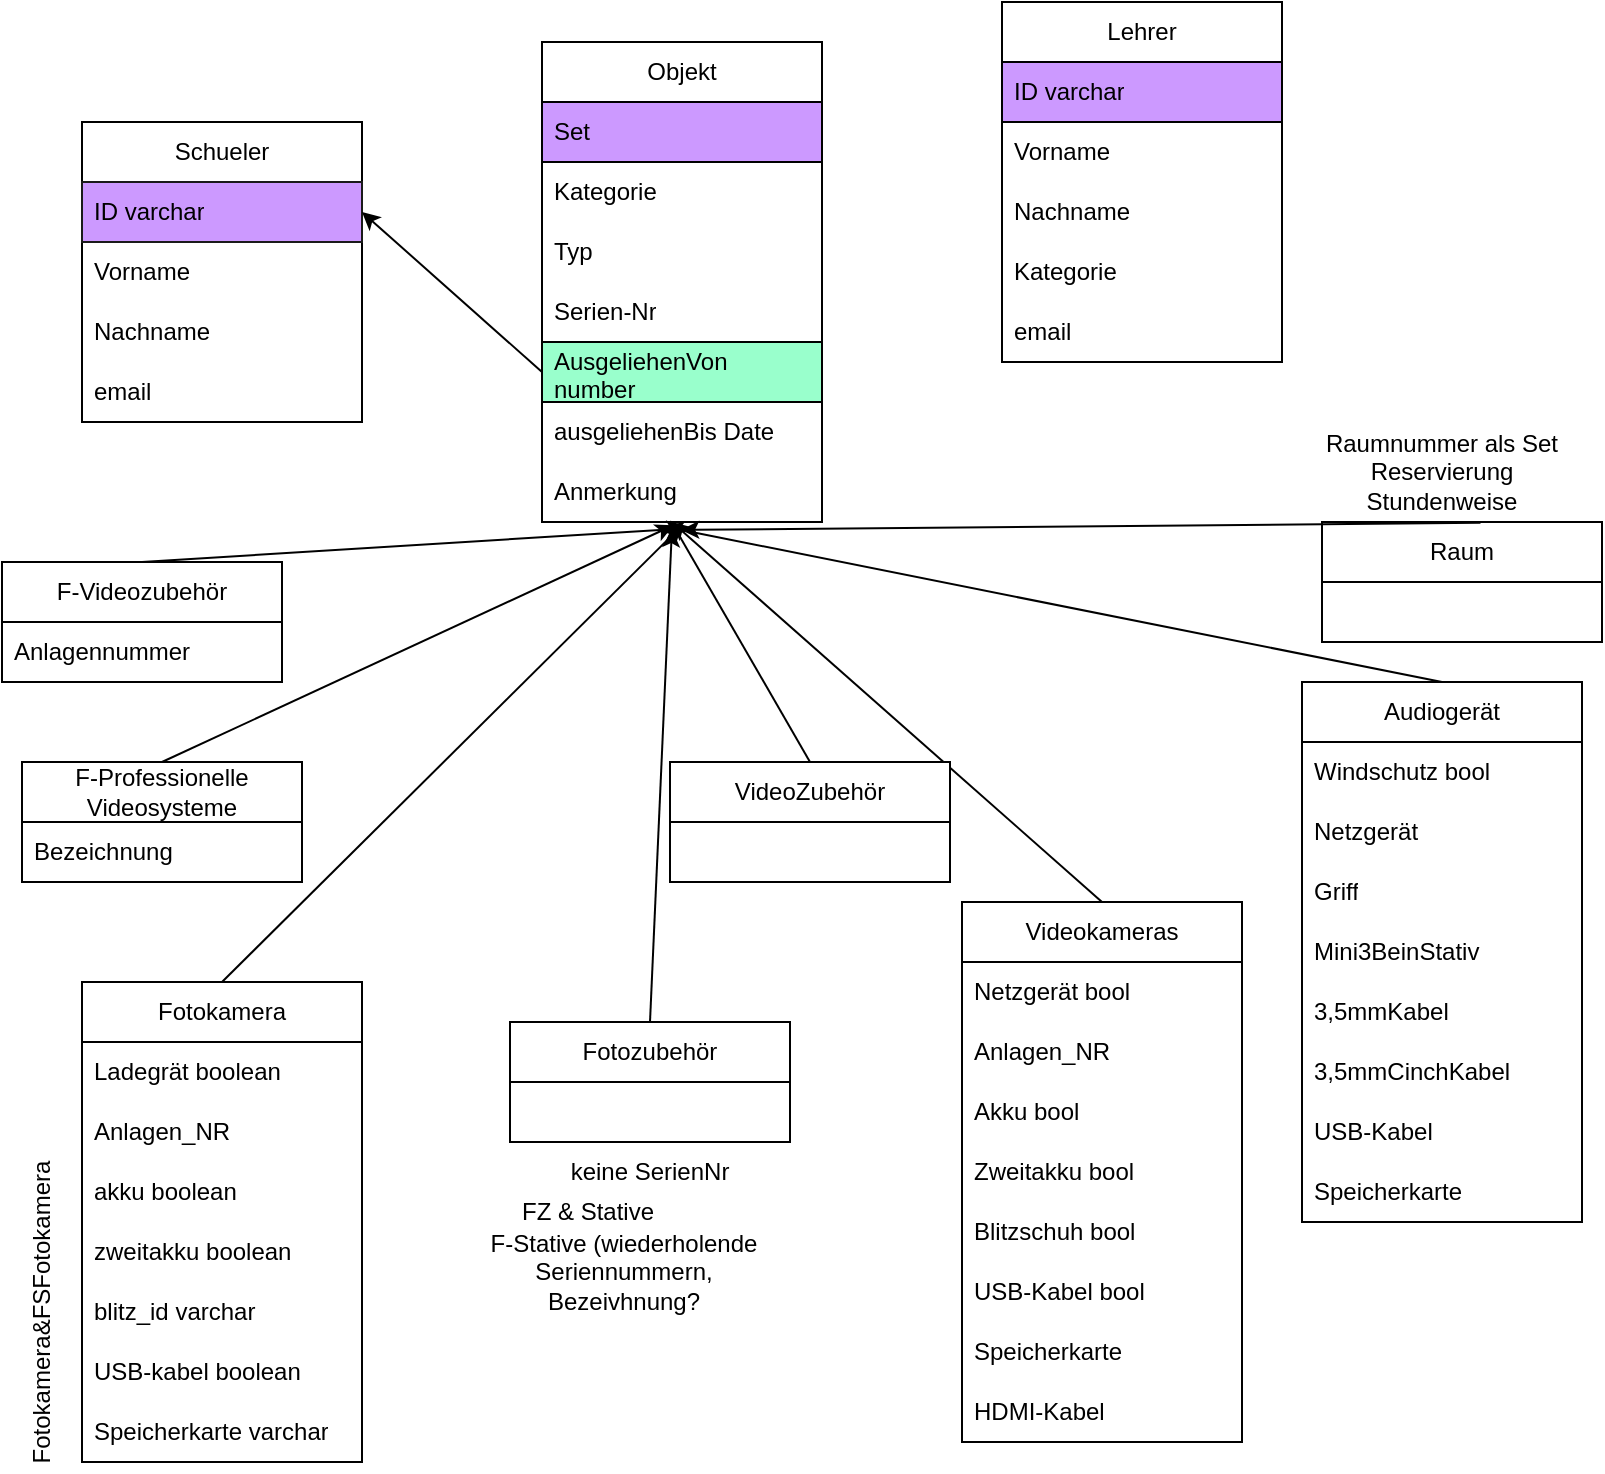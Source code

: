 <mxfile version="24.9.0">
  <diagram name="Seite-1" id="8H9PxSaZLzEZ39isQdqE">
    <mxGraphModel dx="1290" dy="522" grid="1" gridSize="10" guides="1" tooltips="1" connect="1" arrows="1" fold="1" page="1" pageScale="1" pageWidth="827" pageHeight="1169" math="0" shadow="0">
      <root>
        <mxCell id="0" />
        <mxCell id="1" parent="0" />
        <mxCell id="vZjjv3QJ0mu9HqRnyaKK-9" value="" style="endArrow=classic;html=1;rounded=0;exitX=0.5;exitY=0;exitDx=0;exitDy=0;entryX=0.501;entryY=1.053;entryDx=0;entryDy=0;entryPerimeter=0;" parent="1" source="vZjjv3QJ0mu9HqRnyaKK-20" target="vZjjv3QJ0mu9HqRnyaKK-32" edge="1">
          <mxGeometry width="50" height="50" relative="1" as="geometry">
            <mxPoint x="140" y="520" as="sourcePoint" />
            <mxPoint x="310" y="510" as="targetPoint" />
          </mxGeometry>
        </mxCell>
        <mxCell id="vZjjv3QJ0mu9HqRnyaKK-20" value="Fotokamera" style="swimlane;fontStyle=0;childLayout=stackLayout;horizontal=1;startSize=30;horizontalStack=0;resizeParent=1;resizeParentMax=0;resizeLast=0;collapsible=1;marginBottom=0;whiteSpace=wrap;html=1;" parent="1" vertex="1">
          <mxGeometry x="60" y="530" width="140" height="240" as="geometry" />
        </mxCell>
        <mxCell id="vZjjv3QJ0mu9HqRnyaKK-21" value="Ladegrät boolean" style="text;strokeColor=none;fillColor=none;align=left;verticalAlign=middle;spacingLeft=4;spacingRight=4;overflow=hidden;points=[[0,0.5],[1,0.5]];portConstraint=eastwest;rotatable=0;whiteSpace=wrap;html=1;" parent="vZjjv3QJ0mu9HqRnyaKK-20" vertex="1">
          <mxGeometry y="30" width="140" height="30" as="geometry" />
        </mxCell>
        <mxCell id="vZjjv3QJ0mu9HqRnyaKK-53" value="Anlagen_NR" style="text;strokeColor=none;fillColor=none;align=left;verticalAlign=middle;spacingLeft=4;spacingRight=4;overflow=hidden;points=[[0,0.5],[1,0.5]];portConstraint=eastwest;rotatable=0;whiteSpace=wrap;html=1;" parent="vZjjv3QJ0mu9HqRnyaKK-20" vertex="1">
          <mxGeometry y="60" width="140" height="30" as="geometry" />
        </mxCell>
        <mxCell id="vZjjv3QJ0mu9HqRnyaKK-22" value="akku boolean" style="text;strokeColor=none;fillColor=none;align=left;verticalAlign=middle;spacingLeft=4;spacingRight=4;overflow=hidden;points=[[0,0.5],[1,0.5]];portConstraint=eastwest;rotatable=0;whiteSpace=wrap;html=1;" parent="vZjjv3QJ0mu9HqRnyaKK-20" vertex="1">
          <mxGeometry y="90" width="140" height="30" as="geometry" />
        </mxCell>
        <mxCell id="vZjjv3QJ0mu9HqRnyaKK-24" value="zweitakku boolean" style="text;strokeColor=none;fillColor=none;align=left;verticalAlign=middle;spacingLeft=4;spacingRight=4;overflow=hidden;points=[[0,0.5],[1,0.5]];portConstraint=eastwest;rotatable=0;whiteSpace=wrap;html=1;" parent="vZjjv3QJ0mu9HqRnyaKK-20" vertex="1">
          <mxGeometry y="120" width="140" height="30" as="geometry" />
        </mxCell>
        <mxCell id="vZjjv3QJ0mu9HqRnyaKK-23" value="blitz_id varchar" style="text;strokeColor=none;fillColor=none;align=left;verticalAlign=middle;spacingLeft=4;spacingRight=4;overflow=hidden;points=[[0,0.5],[1,0.5]];portConstraint=eastwest;rotatable=0;whiteSpace=wrap;html=1;" parent="vZjjv3QJ0mu9HqRnyaKK-20" vertex="1">
          <mxGeometry y="150" width="140" height="30" as="geometry" />
        </mxCell>
        <mxCell id="vZjjv3QJ0mu9HqRnyaKK-25" value="USB-kabel boolean" style="text;strokeColor=none;fillColor=none;align=left;verticalAlign=middle;spacingLeft=4;spacingRight=4;overflow=hidden;points=[[0,0.5],[1,0.5]];portConstraint=eastwest;rotatable=0;whiteSpace=wrap;html=1;" parent="vZjjv3QJ0mu9HqRnyaKK-20" vertex="1">
          <mxGeometry y="180" width="140" height="30" as="geometry" />
        </mxCell>
        <mxCell id="vZjjv3QJ0mu9HqRnyaKK-26" value="Speicherkarte varchar" style="text;strokeColor=none;fillColor=none;align=left;verticalAlign=middle;spacingLeft=4;spacingRight=4;overflow=hidden;points=[[0,0.5],[1,0.5]];portConstraint=eastwest;rotatable=0;whiteSpace=wrap;html=1;" parent="vZjjv3QJ0mu9HqRnyaKK-20" vertex="1">
          <mxGeometry y="210" width="140" height="30" as="geometry" />
        </mxCell>
        <mxCell id="vZjjv3QJ0mu9HqRnyaKK-27" value="Objekt" style="swimlane;fontStyle=0;childLayout=stackLayout;horizontal=1;startSize=30;horizontalStack=0;resizeParent=1;resizeParentMax=0;resizeLast=0;collapsible=1;marginBottom=0;whiteSpace=wrap;html=1;" parent="1" vertex="1">
          <mxGeometry x="290" y="60" width="140" height="240" as="geometry" />
        </mxCell>
        <mxCell id="vZjjv3QJ0mu9HqRnyaKK-28" value="Set" style="text;strokeColor=#000000;fillColor=#CC99FF;align=left;verticalAlign=middle;spacingLeft=4;spacingRight=4;overflow=hidden;points=[[0,0.5],[1,0.5]];portConstraint=eastwest;rotatable=0;whiteSpace=wrap;html=1;" parent="vZjjv3QJ0mu9HqRnyaKK-27" vertex="1">
          <mxGeometry y="30" width="140" height="30" as="geometry" />
        </mxCell>
        <mxCell id="2YCRPtiz_VRWJLcRXAQW-16" value="Kategorie" style="text;strokeColor=none;fillColor=none;align=left;verticalAlign=middle;spacingLeft=4;spacingRight=4;overflow=hidden;points=[[0,0.5],[1,0.5]];portConstraint=eastwest;rotatable=0;whiteSpace=wrap;html=1;" vertex="1" parent="vZjjv3QJ0mu9HqRnyaKK-27">
          <mxGeometry y="60" width="140" height="30" as="geometry" />
        </mxCell>
        <mxCell id="vZjjv3QJ0mu9HqRnyaKK-29" value="Typ" style="text;strokeColor=none;fillColor=none;align=left;verticalAlign=middle;spacingLeft=4;spacingRight=4;overflow=hidden;points=[[0,0.5],[1,0.5]];portConstraint=eastwest;rotatable=0;whiteSpace=wrap;html=1;" parent="vZjjv3QJ0mu9HqRnyaKK-27" vertex="1">
          <mxGeometry y="90" width="140" height="30" as="geometry" />
        </mxCell>
        <mxCell id="vZjjv3QJ0mu9HqRnyaKK-30" value="Serien-Nr" style="text;strokeColor=none;fillColor=none;align=left;verticalAlign=middle;spacingLeft=4;spacingRight=4;overflow=hidden;points=[[0,0.5],[1,0.5]];portConstraint=eastwest;rotatable=0;whiteSpace=wrap;html=1;" parent="vZjjv3QJ0mu9HqRnyaKK-27" vertex="1">
          <mxGeometry y="120" width="140" height="30" as="geometry" />
        </mxCell>
        <mxCell id="vZjjv3QJ0mu9HqRnyaKK-90" value="AusgeliehenVon number" style="text;strokeColor=#000000;fillColor=#99FFCC;align=left;verticalAlign=middle;spacingLeft=4;spacingRight=4;overflow=hidden;points=[[0,0.5],[1,0.5]];portConstraint=eastwest;rotatable=0;whiteSpace=wrap;html=1;" parent="vZjjv3QJ0mu9HqRnyaKK-27" vertex="1">
          <mxGeometry y="150" width="140" height="30" as="geometry" />
        </mxCell>
        <mxCell id="2YCRPtiz_VRWJLcRXAQW-7" value="ausgeliehenBis Date" style="text;strokeColor=none;fillColor=none;align=left;verticalAlign=middle;spacingLeft=4;spacingRight=4;overflow=hidden;points=[[0,0.5],[1,0.5]];portConstraint=eastwest;rotatable=0;whiteSpace=wrap;html=1;" vertex="1" parent="vZjjv3QJ0mu9HqRnyaKK-27">
          <mxGeometry y="180" width="140" height="30" as="geometry" />
        </mxCell>
        <mxCell id="vZjjv3QJ0mu9HqRnyaKK-32" value="Anmerkung" style="text;strokeColor=none;fillColor=none;align=left;verticalAlign=middle;spacingLeft=4;spacingRight=4;overflow=hidden;points=[[0,0.5],[1,0.5]];portConstraint=eastwest;rotatable=0;whiteSpace=wrap;html=1;" parent="vZjjv3QJ0mu9HqRnyaKK-27" vertex="1">
          <mxGeometry y="210" width="140" height="30" as="geometry" />
        </mxCell>
        <mxCell id="vZjjv3QJ0mu9HqRnyaKK-33" value="Fotozubehör" style="swimlane;fontStyle=0;childLayout=stackLayout;horizontal=1;startSize=30;horizontalStack=0;resizeParent=1;resizeParentMax=0;resizeLast=0;collapsible=1;marginBottom=0;whiteSpace=wrap;html=1;" parent="1" vertex="1">
          <mxGeometry x="274" y="550" width="140" height="60" as="geometry" />
        </mxCell>
        <mxCell id="vZjjv3QJ0mu9HqRnyaKK-37" value="" style="endArrow=classic;html=1;rounded=0;exitX=0.5;exitY=0;exitDx=0;exitDy=0;entryX=0.464;entryY=1.12;entryDx=0;entryDy=0;entryPerimeter=0;" parent="1" source="vZjjv3QJ0mu9HqRnyaKK-33" target="vZjjv3QJ0mu9HqRnyaKK-32" edge="1">
          <mxGeometry width="50" height="50" relative="1" as="geometry">
            <mxPoint x="120" y="510" as="sourcePoint" />
            <mxPoint x="170" y="460" as="targetPoint" />
          </mxGeometry>
        </mxCell>
        <mxCell id="vZjjv3QJ0mu9HqRnyaKK-38" value="Fotokamera&amp;amp;FSFotokamera" style="text;html=1;align=center;verticalAlign=middle;whiteSpace=wrap;rounded=0;rotation=-90;" parent="1" vertex="1">
          <mxGeometry x="-40" y="680" width="160" height="30" as="geometry" />
        </mxCell>
        <mxCell id="vZjjv3QJ0mu9HqRnyaKK-39" value="keine SerienNr" style="text;html=1;align=center;verticalAlign=middle;whiteSpace=wrap;rounded=0;" parent="1" vertex="1">
          <mxGeometry x="234" y="610" width="220" height="30" as="geometry" />
        </mxCell>
        <mxCell id="vZjjv3QJ0mu9HqRnyaKK-44" value="FZ &amp;amp; Stative" style="text;strokeColor=none;fillColor=none;align=left;verticalAlign=middle;spacingLeft=4;spacingRight=4;overflow=hidden;points=[[0,0.5],[1,0.5]];portConstraint=eastwest;rotatable=0;whiteSpace=wrap;html=1;" parent="1" vertex="1">
          <mxGeometry x="274" y="630" width="80" height="30" as="geometry" />
        </mxCell>
        <mxCell id="vZjjv3QJ0mu9HqRnyaKK-45" value="Videokameras" style="swimlane;fontStyle=0;childLayout=stackLayout;horizontal=1;startSize=30;horizontalStack=0;resizeParent=1;resizeParentMax=0;resizeLast=0;collapsible=1;marginBottom=0;whiteSpace=wrap;html=1;" parent="1" vertex="1">
          <mxGeometry x="500" y="490" width="140" height="270" as="geometry" />
        </mxCell>
        <mxCell id="vZjjv3QJ0mu9HqRnyaKK-46" value="Netzgerät bool" style="text;strokeColor=none;fillColor=none;align=left;verticalAlign=middle;spacingLeft=4;spacingRight=4;overflow=hidden;points=[[0,0.5],[1,0.5]];portConstraint=eastwest;rotatable=0;whiteSpace=wrap;html=1;" parent="vZjjv3QJ0mu9HqRnyaKK-45" vertex="1">
          <mxGeometry y="30" width="140" height="30" as="geometry" />
        </mxCell>
        <mxCell id="vZjjv3QJ0mu9HqRnyaKK-31" value="Anlagen_NR" style="text;strokeColor=none;fillColor=none;align=left;verticalAlign=middle;spacingLeft=4;spacingRight=4;overflow=hidden;points=[[0,0.5],[1,0.5]];portConstraint=eastwest;rotatable=0;whiteSpace=wrap;html=1;" parent="vZjjv3QJ0mu9HqRnyaKK-45" vertex="1">
          <mxGeometry y="60" width="140" height="30" as="geometry" />
        </mxCell>
        <mxCell id="vZjjv3QJ0mu9HqRnyaKK-47" value="Akku bool" style="text;strokeColor=none;fillColor=none;align=left;verticalAlign=middle;spacingLeft=4;spacingRight=4;overflow=hidden;points=[[0,0.5],[1,0.5]];portConstraint=eastwest;rotatable=0;whiteSpace=wrap;html=1;" parent="vZjjv3QJ0mu9HqRnyaKK-45" vertex="1">
          <mxGeometry y="90" width="140" height="30" as="geometry" />
        </mxCell>
        <mxCell id="vZjjv3QJ0mu9HqRnyaKK-48" value="Zweitakku bool" style="text;strokeColor=none;fillColor=none;align=left;verticalAlign=middle;spacingLeft=4;spacingRight=4;overflow=hidden;points=[[0,0.5],[1,0.5]];portConstraint=eastwest;rotatable=0;whiteSpace=wrap;html=1;" parent="vZjjv3QJ0mu9HqRnyaKK-45" vertex="1">
          <mxGeometry y="120" width="140" height="30" as="geometry" />
        </mxCell>
        <mxCell id="vZjjv3QJ0mu9HqRnyaKK-49" value="Blitzschuh bool" style="text;strokeColor=none;fillColor=none;align=left;verticalAlign=middle;spacingLeft=4;spacingRight=4;overflow=hidden;points=[[0,0.5],[1,0.5]];portConstraint=eastwest;rotatable=0;whiteSpace=wrap;html=1;" parent="vZjjv3QJ0mu9HqRnyaKK-45" vertex="1">
          <mxGeometry y="150" width="140" height="30" as="geometry" />
        </mxCell>
        <mxCell id="vZjjv3QJ0mu9HqRnyaKK-50" value="USB-Kabel bool" style="text;strokeColor=none;fillColor=none;align=left;verticalAlign=middle;spacingLeft=4;spacingRight=4;overflow=hidden;points=[[0,0.5],[1,0.5]];portConstraint=eastwest;rotatable=0;whiteSpace=wrap;html=1;" parent="vZjjv3QJ0mu9HqRnyaKK-45" vertex="1">
          <mxGeometry y="180" width="140" height="30" as="geometry" />
        </mxCell>
        <mxCell id="vZjjv3QJ0mu9HqRnyaKK-52" value="Speicherkarte" style="text;strokeColor=none;fillColor=none;align=left;verticalAlign=middle;spacingLeft=4;spacingRight=4;overflow=hidden;points=[[0,0.5],[1,0.5]];portConstraint=eastwest;rotatable=0;whiteSpace=wrap;html=1;" parent="vZjjv3QJ0mu9HqRnyaKK-45" vertex="1">
          <mxGeometry y="210" width="140" height="30" as="geometry" />
        </mxCell>
        <mxCell id="vZjjv3QJ0mu9HqRnyaKK-51" value="HDMI-Kabel" style="text;strokeColor=none;fillColor=none;align=left;verticalAlign=middle;spacingLeft=4;spacingRight=4;overflow=hidden;points=[[0,0.5],[1,0.5]];portConstraint=eastwest;rotatable=0;whiteSpace=wrap;html=1;" parent="vZjjv3QJ0mu9HqRnyaKK-45" vertex="1">
          <mxGeometry y="240" width="140" height="30" as="geometry" />
        </mxCell>
        <mxCell id="vZjjv3QJ0mu9HqRnyaKK-54" value="" style="endArrow=classic;html=1;rounded=0;entryX=0.464;entryY=1;entryDx=0;entryDy=0;entryPerimeter=0;" parent="1" target="vZjjv3QJ0mu9HqRnyaKK-32" edge="1">
          <mxGeometry width="50" height="50" relative="1" as="geometry">
            <mxPoint x="570" y="490" as="sourcePoint" />
            <mxPoint x="620" y="440" as="targetPoint" />
          </mxGeometry>
        </mxCell>
        <mxCell id="vZjjv3QJ0mu9HqRnyaKK-55" value="VideoZubehör" style="swimlane;fontStyle=0;childLayout=stackLayout;horizontal=1;startSize=30;horizontalStack=0;resizeParent=1;resizeParentMax=0;resizeLast=0;collapsible=1;marginBottom=0;whiteSpace=wrap;html=1;" parent="1" vertex="1">
          <mxGeometry x="354" y="420" width="140" height="60" as="geometry" />
        </mxCell>
        <mxCell id="vZjjv3QJ0mu9HqRnyaKK-59" value="" style="endArrow=classic;html=1;rounded=0;exitX=0.5;exitY=0;exitDx=0;exitDy=0;entryX=0.459;entryY=0.973;entryDx=0;entryDy=0;entryPerimeter=0;" parent="1" source="vZjjv3QJ0mu9HqRnyaKK-55" target="vZjjv3QJ0mu9HqRnyaKK-32" edge="1">
          <mxGeometry width="50" height="50" relative="1" as="geometry">
            <mxPoint x="590" y="460" as="sourcePoint" />
            <mxPoint x="640" y="410" as="targetPoint" />
          </mxGeometry>
        </mxCell>
        <mxCell id="vZjjv3QJ0mu9HqRnyaKK-60" value="Audiogerät" style="swimlane;fontStyle=0;childLayout=stackLayout;horizontal=1;startSize=30;horizontalStack=0;resizeParent=1;resizeParentMax=0;resizeLast=0;collapsible=1;marginBottom=0;whiteSpace=wrap;html=1;" parent="1" vertex="1">
          <mxGeometry x="670" y="380" width="140" height="270" as="geometry" />
        </mxCell>
        <mxCell id="vZjjv3QJ0mu9HqRnyaKK-61" value="Windschutz bool" style="text;strokeColor=none;fillColor=none;align=left;verticalAlign=middle;spacingLeft=4;spacingRight=4;overflow=hidden;points=[[0,0.5],[1,0.5]];portConstraint=eastwest;rotatable=0;whiteSpace=wrap;html=1;" parent="vZjjv3QJ0mu9HqRnyaKK-60" vertex="1">
          <mxGeometry y="30" width="140" height="30" as="geometry" />
        </mxCell>
        <mxCell id="vZjjv3QJ0mu9HqRnyaKK-62" value="Netzgerät" style="text;strokeColor=none;fillColor=none;align=left;verticalAlign=middle;spacingLeft=4;spacingRight=4;overflow=hidden;points=[[0,0.5],[1,0.5]];portConstraint=eastwest;rotatable=0;whiteSpace=wrap;html=1;" parent="vZjjv3QJ0mu9HqRnyaKK-60" vertex="1">
          <mxGeometry y="60" width="140" height="30" as="geometry" />
        </mxCell>
        <mxCell id="vZjjv3QJ0mu9HqRnyaKK-63" value="Griff" style="text;strokeColor=none;fillColor=none;align=left;verticalAlign=middle;spacingLeft=4;spacingRight=4;overflow=hidden;points=[[0,0.5],[1,0.5]];portConstraint=eastwest;rotatable=0;whiteSpace=wrap;html=1;" parent="vZjjv3QJ0mu9HqRnyaKK-60" vertex="1">
          <mxGeometry y="90" width="140" height="30" as="geometry" />
        </mxCell>
        <mxCell id="vZjjv3QJ0mu9HqRnyaKK-64" value="Mini3BeinStativ" style="text;strokeColor=none;fillColor=none;align=left;verticalAlign=middle;spacingLeft=4;spacingRight=4;overflow=hidden;points=[[0,0.5],[1,0.5]];portConstraint=eastwest;rotatable=0;whiteSpace=wrap;html=1;" parent="vZjjv3QJ0mu9HqRnyaKK-60" vertex="1">
          <mxGeometry y="120" width="140" height="30" as="geometry" />
        </mxCell>
        <mxCell id="vZjjv3QJ0mu9HqRnyaKK-65" value="3,5mmKabel" style="text;strokeColor=none;fillColor=none;align=left;verticalAlign=middle;spacingLeft=4;spacingRight=4;overflow=hidden;points=[[0,0.5],[1,0.5]];portConstraint=eastwest;rotatable=0;whiteSpace=wrap;html=1;" parent="vZjjv3QJ0mu9HqRnyaKK-60" vertex="1">
          <mxGeometry y="150" width="140" height="30" as="geometry" />
        </mxCell>
        <mxCell id="vZjjv3QJ0mu9HqRnyaKK-66" value="3,5mmCinchKabel" style="text;strokeColor=none;fillColor=none;align=left;verticalAlign=middle;spacingLeft=4;spacingRight=4;overflow=hidden;points=[[0,0.5],[1,0.5]];portConstraint=eastwest;rotatable=0;whiteSpace=wrap;html=1;" parent="vZjjv3QJ0mu9HqRnyaKK-60" vertex="1">
          <mxGeometry y="180" width="140" height="30" as="geometry" />
        </mxCell>
        <mxCell id="vZjjv3QJ0mu9HqRnyaKK-67" value="USB-Kabel" style="text;strokeColor=none;fillColor=none;align=left;verticalAlign=middle;spacingLeft=4;spacingRight=4;overflow=hidden;points=[[0,0.5],[1,0.5]];portConstraint=eastwest;rotatable=0;whiteSpace=wrap;html=1;" parent="vZjjv3QJ0mu9HqRnyaKK-60" vertex="1">
          <mxGeometry y="210" width="140" height="30" as="geometry" />
        </mxCell>
        <mxCell id="vZjjv3QJ0mu9HqRnyaKK-68" value="Speicherkarte" style="text;strokeColor=none;fillColor=none;align=left;verticalAlign=middle;spacingLeft=4;spacingRight=4;overflow=hidden;points=[[0,0.5],[1,0.5]];portConstraint=eastwest;rotatable=0;whiteSpace=wrap;html=1;" parent="vZjjv3QJ0mu9HqRnyaKK-60" vertex="1">
          <mxGeometry y="240" width="140" height="30" as="geometry" />
        </mxCell>
        <mxCell id="vZjjv3QJ0mu9HqRnyaKK-69" value="" style="endArrow=classic;html=1;rounded=0;entryX=0.441;entryY=1.08;entryDx=0;entryDy=0;entryPerimeter=0;exitX=0.5;exitY=0;exitDx=0;exitDy=0;" parent="1" target="vZjjv3QJ0mu9HqRnyaKK-32" edge="1" source="vZjjv3QJ0mu9HqRnyaKK-60">
          <mxGeometry width="50" height="50" relative="1" as="geometry">
            <mxPoint x="740" y="330" as="sourcePoint" />
            <mxPoint x="790" y="280" as="targetPoint" />
          </mxGeometry>
        </mxCell>
        <mxCell id="vZjjv3QJ0mu9HqRnyaKK-70" value="F-Professionelle Videosysteme" style="swimlane;fontStyle=0;childLayout=stackLayout;horizontal=1;startSize=30;horizontalStack=0;resizeParent=1;resizeParentMax=0;resizeLast=0;collapsible=1;marginBottom=0;whiteSpace=wrap;html=1;" parent="1" vertex="1">
          <mxGeometry x="30" y="420" width="140" height="60" as="geometry" />
        </mxCell>
        <mxCell id="vZjjv3QJ0mu9HqRnyaKK-71" value="Bezeichnung" style="text;strokeColor=none;fillColor=none;align=left;verticalAlign=middle;spacingLeft=4;spacingRight=4;overflow=hidden;points=[[0,0.5],[1,0.5]];portConstraint=eastwest;rotatable=0;whiteSpace=wrap;html=1;" parent="vZjjv3QJ0mu9HqRnyaKK-70" vertex="1">
          <mxGeometry y="30" width="140" height="30" as="geometry" />
        </mxCell>
        <mxCell id="vZjjv3QJ0mu9HqRnyaKK-74" value="" style="endArrow=classic;html=1;rounded=0;exitX=0.5;exitY=0;exitDx=0;exitDy=0;entryX=0.47;entryY=1.053;entryDx=0;entryDy=0;entryPerimeter=0;" parent="1" source="vZjjv3QJ0mu9HqRnyaKK-70" target="vZjjv3QJ0mu9HqRnyaKK-32" edge="1">
          <mxGeometry width="50" height="50" relative="1" as="geometry">
            <mxPoint x="220" y="270" as="sourcePoint" />
            <mxPoint x="270" y="220" as="targetPoint" />
          </mxGeometry>
        </mxCell>
        <mxCell id="vZjjv3QJ0mu9HqRnyaKK-79" value="F-Stative (wiederholende Seriennummern, Bezeivhnung?" style="text;html=1;align=center;verticalAlign=middle;whiteSpace=wrap;rounded=0;" parent="1" vertex="1">
          <mxGeometry x="248" y="660" width="166" height="30" as="geometry" />
        </mxCell>
        <mxCell id="vZjjv3QJ0mu9HqRnyaKK-81" value="F-Videozubehör" style="swimlane;fontStyle=0;childLayout=stackLayout;horizontal=1;startSize=30;horizontalStack=0;resizeParent=1;resizeParentMax=0;resizeLast=0;collapsible=1;marginBottom=0;whiteSpace=wrap;html=1;" parent="1" vertex="1">
          <mxGeometry x="20" y="320" width="140" height="60" as="geometry" />
        </mxCell>
        <mxCell id="vZjjv3QJ0mu9HqRnyaKK-82" value="Anlagennummer" style="text;strokeColor=none;fillColor=none;align=left;verticalAlign=middle;spacingLeft=4;spacingRight=4;overflow=hidden;points=[[0,0.5],[1,0.5]];portConstraint=eastwest;rotatable=0;whiteSpace=wrap;html=1;" parent="vZjjv3QJ0mu9HqRnyaKK-81" vertex="1">
          <mxGeometry y="30" width="140" height="30" as="geometry" />
        </mxCell>
        <mxCell id="vZjjv3QJ0mu9HqRnyaKK-85" value="" style="endArrow=classic;html=1;rounded=0;entryX=0.51;entryY=1.107;entryDx=0;entryDy=0;entryPerimeter=0;exitX=0.5;exitY=0;exitDx=0;exitDy=0;" parent="1" target="vZjjv3QJ0mu9HqRnyaKK-32" edge="1" source="vZjjv3QJ0mu9HqRnyaKK-81">
          <mxGeometry width="50" height="50" relative="1" as="geometry">
            <mxPoint x="110" y="230" as="sourcePoint" />
            <mxPoint x="160" y="180" as="targetPoint" />
          </mxGeometry>
        </mxCell>
        <mxCell id="vZjjv3QJ0mu9HqRnyaKK-86" value="Raum" style="swimlane;fontStyle=0;childLayout=stackLayout;horizontal=1;startSize=30;horizontalStack=0;resizeParent=1;resizeParentMax=0;resizeLast=0;collapsible=1;marginBottom=0;whiteSpace=wrap;html=1;" parent="1" vertex="1">
          <mxGeometry x="680" y="300" width="140" height="60" as="geometry" />
        </mxCell>
        <mxCell id="vZjjv3QJ0mu9HqRnyaKK-92" value="" style="endArrow=classic;html=1;rounded=0;entryX=0.497;entryY=1.133;entryDx=0;entryDy=0;entryPerimeter=0;exitX=0.566;exitY=0.007;exitDx=0;exitDy=0;exitPerimeter=0;" parent="1" source="vZjjv3QJ0mu9HqRnyaKK-86" target="vZjjv3QJ0mu9HqRnyaKK-32" edge="1">
          <mxGeometry width="50" height="50" relative="1" as="geometry">
            <mxPoint x="740" y="170" as="sourcePoint" />
            <mxPoint x="790" y="120" as="targetPoint" />
          </mxGeometry>
        </mxCell>
        <mxCell id="vZjjv3QJ0mu9HqRnyaKK-93" value="Raumnummer als Set&lt;div&gt;Reservierung Stundenweise&lt;/div&gt;" style="text;html=1;align=center;verticalAlign=middle;whiteSpace=wrap;rounded=0;" parent="1" vertex="1">
          <mxGeometry x="670" y="260" width="140" height="30" as="geometry" />
        </mxCell>
        <mxCell id="2YCRPtiz_VRWJLcRXAQW-1" value="Schueler" style="swimlane;fontStyle=0;childLayout=stackLayout;horizontal=1;startSize=30;horizontalStack=0;resizeParent=1;resizeParentMax=0;resizeLast=0;collapsible=1;marginBottom=0;whiteSpace=wrap;html=1;" vertex="1" parent="1">
          <mxGeometry x="60" y="100" width="140" height="150" as="geometry" />
        </mxCell>
        <mxCell id="2YCRPtiz_VRWJLcRXAQW-2" value="ID varchar" style="text;strokeColor=#1A1A1A;fillColor=#CC99FF;align=left;verticalAlign=middle;spacingLeft=4;spacingRight=4;overflow=hidden;points=[[0,0.5],[1,0.5]];portConstraint=eastwest;rotatable=0;whiteSpace=wrap;html=1;" vertex="1" parent="2YCRPtiz_VRWJLcRXAQW-1">
          <mxGeometry y="30" width="140" height="30" as="geometry" />
        </mxCell>
        <mxCell id="2YCRPtiz_VRWJLcRXAQW-4" value="Vorname" style="text;strokeColor=none;fillColor=none;align=left;verticalAlign=middle;spacingLeft=4;spacingRight=4;overflow=hidden;points=[[0,0.5],[1,0.5]];portConstraint=eastwest;rotatable=0;whiteSpace=wrap;html=1;" vertex="1" parent="2YCRPtiz_VRWJLcRXAQW-1">
          <mxGeometry y="60" width="140" height="30" as="geometry" />
        </mxCell>
        <mxCell id="2YCRPtiz_VRWJLcRXAQW-5" value="Nachname" style="text;strokeColor=none;fillColor=none;align=left;verticalAlign=middle;spacingLeft=4;spacingRight=4;overflow=hidden;points=[[0,0.5],[1,0.5]];portConstraint=eastwest;rotatable=0;whiteSpace=wrap;html=1;" vertex="1" parent="2YCRPtiz_VRWJLcRXAQW-1">
          <mxGeometry y="90" width="140" height="30" as="geometry" />
        </mxCell>
        <mxCell id="2YCRPtiz_VRWJLcRXAQW-8" value="email" style="text;strokeColor=none;fillColor=none;align=left;verticalAlign=middle;spacingLeft=4;spacingRight=4;overflow=hidden;points=[[0,0.5],[1,0.5]];portConstraint=eastwest;rotatable=0;whiteSpace=wrap;html=1;" vertex="1" parent="2YCRPtiz_VRWJLcRXAQW-1">
          <mxGeometry y="120" width="140" height="30" as="geometry" />
        </mxCell>
        <mxCell id="2YCRPtiz_VRWJLcRXAQW-6" value="" style="endArrow=classic;html=1;rounded=0;exitX=0;exitY=0.5;exitDx=0;exitDy=0;entryX=1;entryY=0.5;entryDx=0;entryDy=0;" edge="1" parent="1" source="vZjjv3QJ0mu9HqRnyaKK-90" target="2YCRPtiz_VRWJLcRXAQW-2">
          <mxGeometry width="50" height="50" relative="1" as="geometry">
            <mxPoint x="400" y="280" as="sourcePoint" />
            <mxPoint x="450" y="230" as="targetPoint" />
          </mxGeometry>
        </mxCell>
        <mxCell id="2YCRPtiz_VRWJLcRXAQW-9" value="Lehrer" style="swimlane;fontStyle=0;childLayout=stackLayout;horizontal=1;startSize=30;horizontalStack=0;resizeParent=1;resizeParentMax=0;resizeLast=0;collapsible=1;marginBottom=0;whiteSpace=wrap;html=1;" vertex="1" parent="1">
          <mxGeometry x="520" y="40" width="140" height="180" as="geometry" />
        </mxCell>
        <mxCell id="2YCRPtiz_VRWJLcRXAQW-10" value="ID varchar" style="text;strokeColor=#000000;fillColor=#CC99FF;align=left;verticalAlign=middle;spacingLeft=4;spacingRight=4;overflow=hidden;points=[[0,0.5],[1,0.5]];portConstraint=eastwest;rotatable=0;whiteSpace=wrap;html=1;" vertex="1" parent="2YCRPtiz_VRWJLcRXAQW-9">
          <mxGeometry y="30" width="140" height="30" as="geometry" />
        </mxCell>
        <mxCell id="2YCRPtiz_VRWJLcRXAQW-11" value="Vorname" style="text;strokeColor=none;fillColor=none;align=left;verticalAlign=middle;spacingLeft=4;spacingRight=4;overflow=hidden;points=[[0,0.5],[1,0.5]];portConstraint=eastwest;rotatable=0;whiteSpace=wrap;html=1;" vertex="1" parent="2YCRPtiz_VRWJLcRXAQW-9">
          <mxGeometry y="60" width="140" height="30" as="geometry" />
        </mxCell>
        <mxCell id="2YCRPtiz_VRWJLcRXAQW-12" value="Nachname" style="text;strokeColor=none;fillColor=none;align=left;verticalAlign=middle;spacingLeft=4;spacingRight=4;overflow=hidden;points=[[0,0.5],[1,0.5]];portConstraint=eastwest;rotatable=0;whiteSpace=wrap;html=1;" vertex="1" parent="2YCRPtiz_VRWJLcRXAQW-9">
          <mxGeometry y="90" width="140" height="30" as="geometry" />
        </mxCell>
        <mxCell id="2YCRPtiz_VRWJLcRXAQW-15" value="Kategorie" style="text;strokeColor=none;fillColor=none;align=left;verticalAlign=middle;spacingLeft=4;spacingRight=4;overflow=hidden;points=[[0,0.5],[1,0.5]];portConstraint=eastwest;rotatable=0;whiteSpace=wrap;html=1;" vertex="1" parent="2YCRPtiz_VRWJLcRXAQW-9">
          <mxGeometry y="120" width="140" height="30" as="geometry" />
        </mxCell>
        <mxCell id="2YCRPtiz_VRWJLcRXAQW-13" value="email" style="text;strokeColor=none;fillColor=none;align=left;verticalAlign=middle;spacingLeft=4;spacingRight=4;overflow=hidden;points=[[0,0.5],[1,0.5]];portConstraint=eastwest;rotatable=0;whiteSpace=wrap;html=1;" vertex="1" parent="2YCRPtiz_VRWJLcRXAQW-9">
          <mxGeometry y="150" width="140" height="30" as="geometry" />
        </mxCell>
      </root>
    </mxGraphModel>
  </diagram>
</mxfile>
